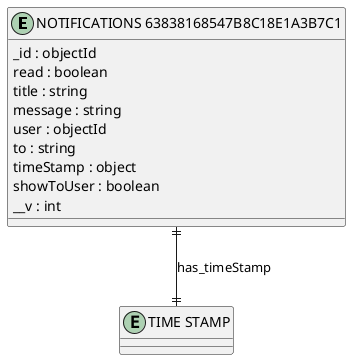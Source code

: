 @startuml NOTIFICATIONS_63838168547B8C18E1A3B7C1_Diagram

entity "NOTIFICATIONS 63838168547B8C18E1A3B7C1" as NOTIFICATIONS_63838168547B8C18E1A3B7C1 {
  _id : objectId
  read : boolean
  title : string
  message : string
  user : objectId
  to : string
  timeStamp : object
  showToUser : boolean
  __v : int
}

entity "TIME STAMP" as TIME_STAMP {
}

' // Relationships
NOTIFICATIONS_63838168547B8C18E1A3B7C1 ||--|| TIME_STAMP : has_timeStamp
@enduml
